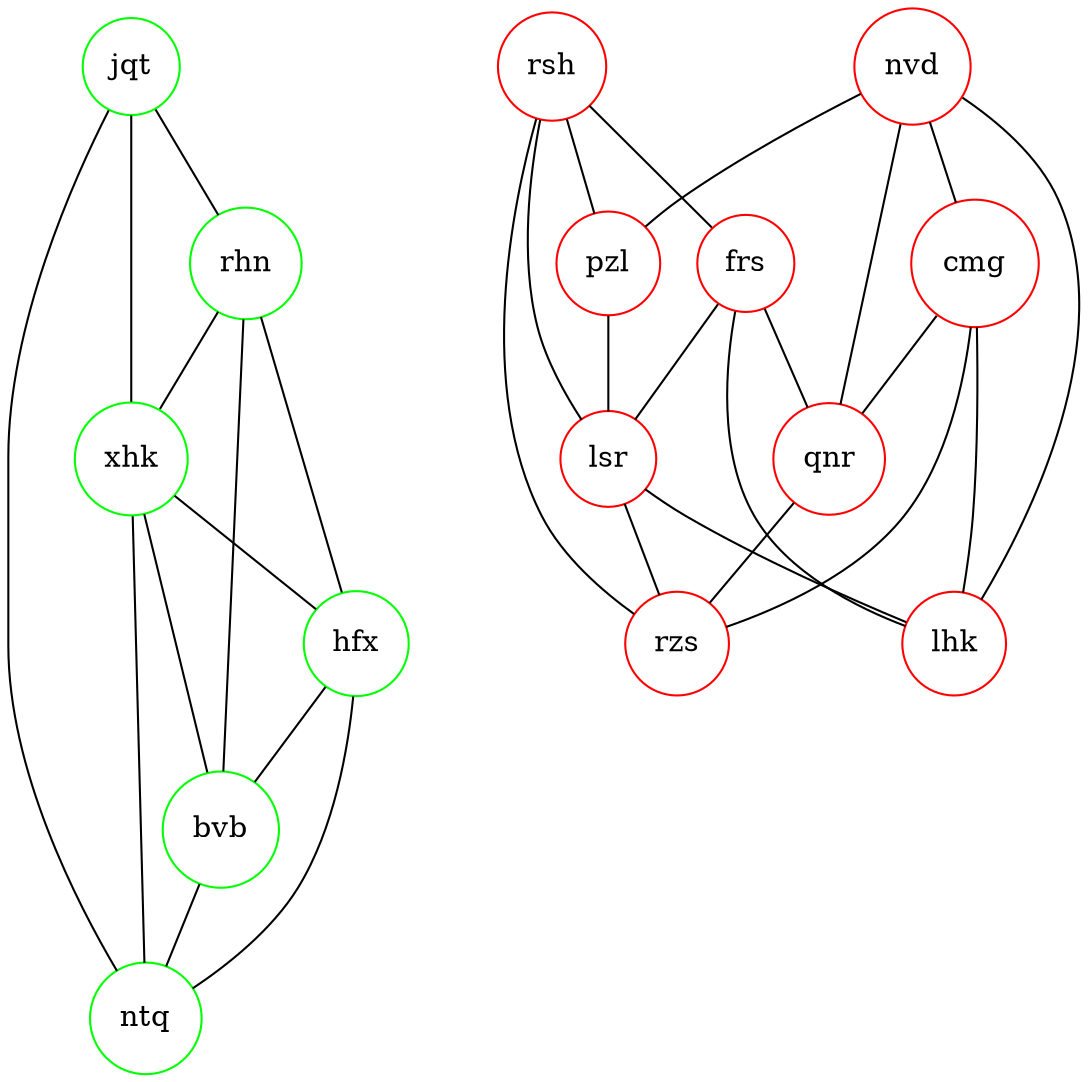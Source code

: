 strict graph {
	jqt [color=green, shape=circle]
	jqt--rhn	jqt--xhk	jqt--ntq	rhn [color=green, shape=circle]
	rhn--jqt	rhn--xhk	rhn--bvb	rhn--hfx	xhk [color=green, shape=circle]
	xhk--jqt	xhk--hfx	xhk--rhn	xhk--bvb	xhk--ntq	nvd [color=red, shape=circle]
	nvd--cmg	nvd--pzl	nvd--qnr	nvd--lhk	rsh [color=red, shape=circle]
	rsh--frs	rsh--pzl	rsh--lsr	rsh--rzs	frs [color=red, shape=circle]
	frs--rsh	frs--qnr	frs--lhk	frs--lsr	pzl [color=red, shape=circle]
	pzl--rsh	pzl--lsr	pzl--nvd	lsr [color=red, shape=circle]
	lsr--rsh	lsr--pzl	lsr--lhk	lsr--rzs	lsr--frs	hfx [color=green, shape=circle]
	hfx--xhk	hfx--rhn	hfx--bvb	hfx--ntq	cmg [color=red, shape=circle]
	cmg--qnr	cmg--nvd	cmg--lhk	cmg--rzs	qnr [color=red, shape=circle]
	qnr--cmg	qnr--nvd	qnr--rzs	qnr--frs	lhk [color=red, shape=circle]
	lhk--cmg	lhk--nvd	lhk--lsr	lhk--frs	bvb [color=green, shape=circle]
	bvb--rhn	bvb--xhk	bvb--hfx	bvb--ntq	ntq [color=green, shape=circle]
	ntq--jqt	ntq--hfx	ntq--bvb	ntq--xhk	rzs [color=red, shape=circle]
	rzs--qnr	rzs--cmg	rzs--lsr	rzs--rsh}
